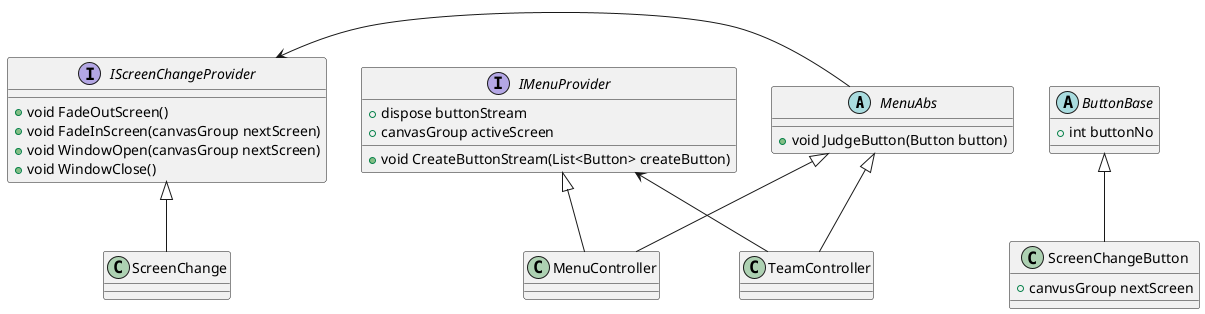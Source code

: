 @startuml Menu
abstract MenuAbs{
    +void JudgeButton(Button button)
}

interface IMenuProvider{
    +void CreateButtonStream(List<Button> createButton)
    +dispose buttonStream
    +canvasGroup activeScreen
    
}

class TeamController{
    


}

IMenuProvider <|-- MenuController
IMenuProvider <- TeamController
MenuAbs <|-- TeamController
MenuAbs <|-- MenuController


IScreenChangeProvider <- MenuAbs

'キャンバス移動
class ScreenChange
interface IScreenChangeProvider{
    +void FadeOutScreen()
    +void FadeInScreen(canvasGroup nextScreen)
    +void WindowOpen(canvasGroup nextScreen)
    +void WindowClose()
}

IScreenChangeProvider <|-- ScreenChange


abstract ButtonBase{
    +int buttonNo
}

class ScreenChangeButton{
    +canvusGroup nextScreen
}


ButtonBase <|-- ScreenChangeButton


@enduml